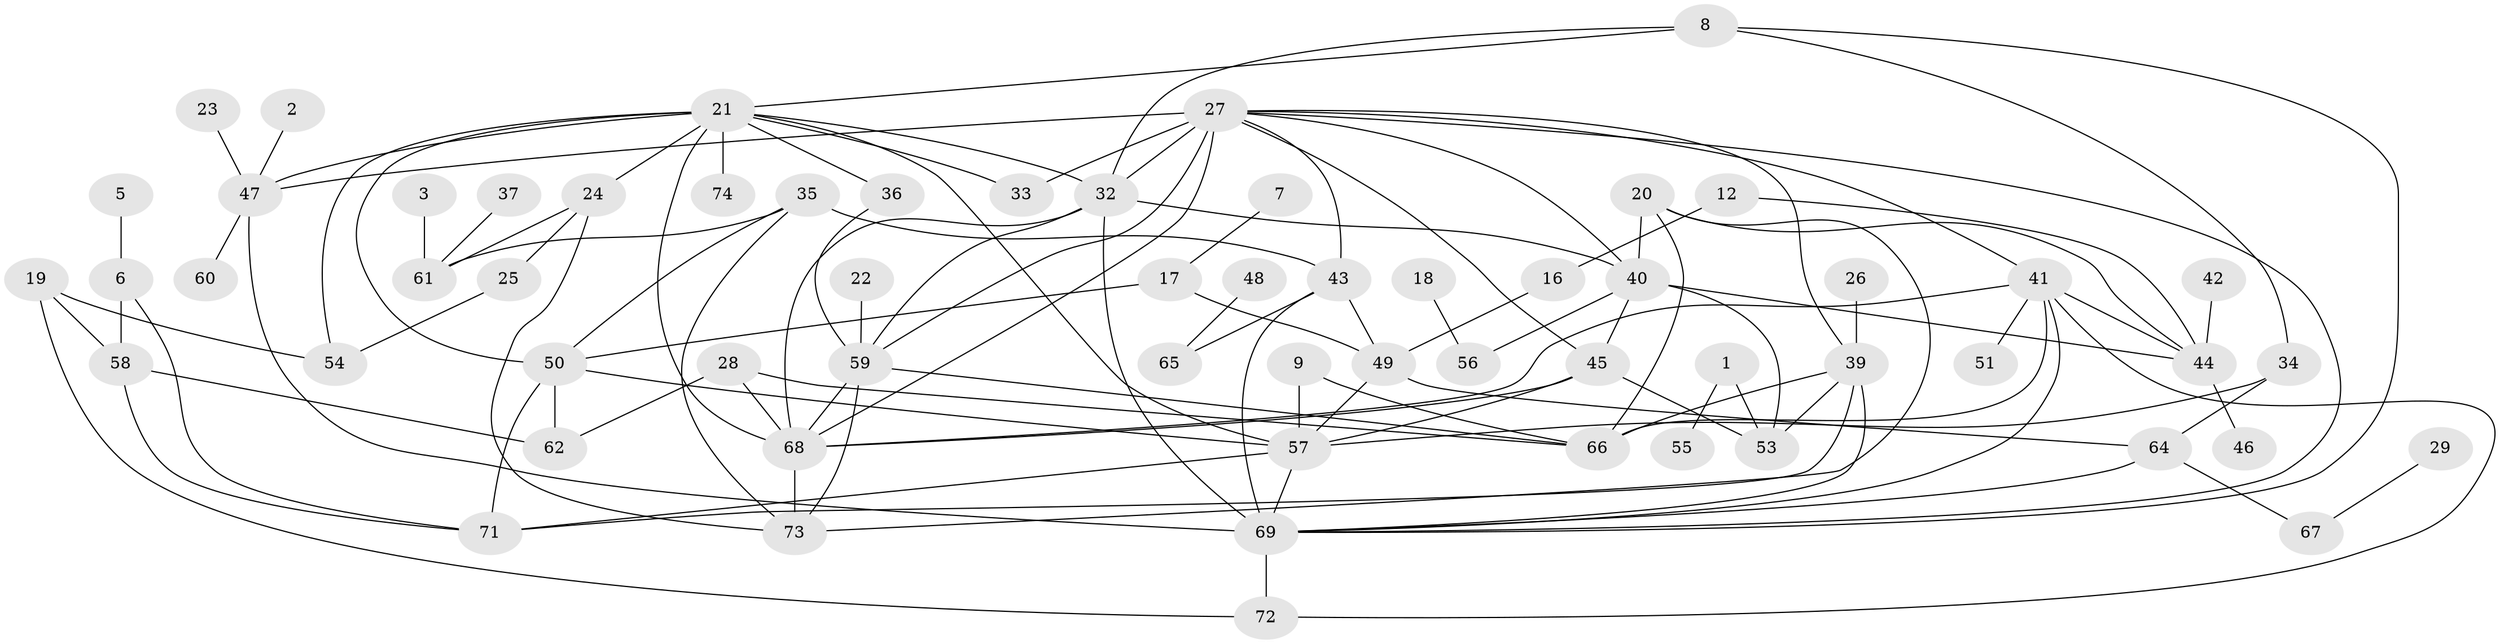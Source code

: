 // original degree distribution, {2: 0.23129251700680273, 1: 0.2108843537414966, 5: 0.08163265306122448, 3: 0.17687074829931973, 4: 0.17006802721088435, 0: 0.06802721088435375, 6: 0.04081632653061224, 8: 0.013605442176870748, 9: 0.006802721088435374}
// Generated by graph-tools (version 1.1) at 2025/00/03/09/25 03:00:46]
// undirected, 62 vertices, 112 edges
graph export_dot {
graph [start="1"]
  node [color=gray90,style=filled];
  1;
  2;
  3;
  5;
  6;
  7;
  8;
  9;
  12;
  16;
  17;
  18;
  19;
  20;
  21;
  22;
  23;
  24;
  25;
  26;
  27;
  28;
  29;
  32;
  33;
  34;
  35;
  36;
  37;
  39;
  40;
  41;
  42;
  43;
  44;
  45;
  46;
  47;
  48;
  49;
  50;
  51;
  53;
  54;
  55;
  56;
  57;
  58;
  59;
  60;
  61;
  62;
  64;
  65;
  66;
  67;
  68;
  69;
  71;
  72;
  73;
  74;
  1 -- 53 [weight=1.0];
  1 -- 55 [weight=1.0];
  2 -- 47 [weight=1.0];
  3 -- 61 [weight=1.0];
  5 -- 6 [weight=1.0];
  6 -- 58 [weight=1.0];
  6 -- 71 [weight=1.0];
  7 -- 17 [weight=1.0];
  8 -- 21 [weight=1.0];
  8 -- 32 [weight=1.0];
  8 -- 34 [weight=1.0];
  8 -- 69 [weight=1.0];
  9 -- 57 [weight=1.0];
  9 -- 66 [weight=1.0];
  12 -- 16 [weight=1.0];
  12 -- 44 [weight=1.0];
  16 -- 49 [weight=1.0];
  17 -- 49 [weight=1.0];
  17 -- 50 [weight=1.0];
  18 -- 56 [weight=1.0];
  19 -- 54 [weight=1.0];
  19 -- 58 [weight=1.0];
  19 -- 72 [weight=1.0];
  20 -- 40 [weight=1.0];
  20 -- 44 [weight=1.0];
  20 -- 66 [weight=1.0];
  20 -- 73 [weight=1.0];
  21 -- 24 [weight=1.0];
  21 -- 32 [weight=1.0];
  21 -- 33 [weight=1.0];
  21 -- 36 [weight=1.0];
  21 -- 47 [weight=1.0];
  21 -- 50 [weight=1.0];
  21 -- 54 [weight=1.0];
  21 -- 57 [weight=1.0];
  21 -- 68 [weight=1.0];
  21 -- 74 [weight=1.0];
  22 -- 59 [weight=1.0];
  23 -- 47 [weight=1.0];
  24 -- 25 [weight=1.0];
  24 -- 61 [weight=1.0];
  24 -- 73 [weight=1.0];
  25 -- 54 [weight=1.0];
  26 -- 39 [weight=1.0];
  27 -- 32 [weight=2.0];
  27 -- 33 [weight=1.0];
  27 -- 39 [weight=1.0];
  27 -- 40 [weight=1.0];
  27 -- 41 [weight=1.0];
  27 -- 43 [weight=1.0];
  27 -- 45 [weight=1.0];
  27 -- 47 [weight=2.0];
  27 -- 59 [weight=1.0];
  27 -- 68 [weight=1.0];
  27 -- 69 [weight=1.0];
  28 -- 62 [weight=1.0];
  28 -- 66 [weight=1.0];
  28 -- 68 [weight=2.0];
  29 -- 67 [weight=1.0];
  32 -- 40 [weight=1.0];
  32 -- 59 [weight=1.0];
  32 -- 68 [weight=2.0];
  32 -- 69 [weight=3.0];
  34 -- 57 [weight=1.0];
  34 -- 64 [weight=1.0];
  35 -- 43 [weight=1.0];
  35 -- 50 [weight=1.0];
  35 -- 61 [weight=1.0];
  35 -- 73 [weight=1.0];
  36 -- 59 [weight=1.0];
  37 -- 61 [weight=1.0];
  39 -- 53 [weight=2.0];
  39 -- 66 [weight=2.0];
  39 -- 69 [weight=1.0];
  39 -- 71 [weight=1.0];
  40 -- 44 [weight=1.0];
  40 -- 45 [weight=1.0];
  40 -- 53 [weight=1.0];
  40 -- 56 [weight=1.0];
  41 -- 44 [weight=1.0];
  41 -- 51 [weight=1.0];
  41 -- 66 [weight=1.0];
  41 -- 68 [weight=1.0];
  41 -- 69 [weight=1.0];
  41 -- 72 [weight=1.0];
  42 -- 44 [weight=1.0];
  43 -- 49 [weight=2.0];
  43 -- 65 [weight=1.0];
  43 -- 69 [weight=1.0];
  44 -- 46 [weight=1.0];
  45 -- 53 [weight=1.0];
  45 -- 57 [weight=1.0];
  45 -- 68 [weight=1.0];
  47 -- 60 [weight=1.0];
  47 -- 69 [weight=2.0];
  48 -- 65 [weight=1.0];
  49 -- 57 [weight=1.0];
  49 -- 64 [weight=1.0];
  50 -- 57 [weight=1.0];
  50 -- 62 [weight=1.0];
  50 -- 71 [weight=1.0];
  57 -- 69 [weight=1.0];
  57 -- 71 [weight=1.0];
  58 -- 62 [weight=1.0];
  58 -- 71 [weight=1.0];
  59 -- 66 [weight=1.0];
  59 -- 68 [weight=2.0];
  59 -- 73 [weight=1.0];
  64 -- 67 [weight=1.0];
  64 -- 69 [weight=1.0];
  68 -- 73 [weight=1.0];
  69 -- 72 [weight=1.0];
}

